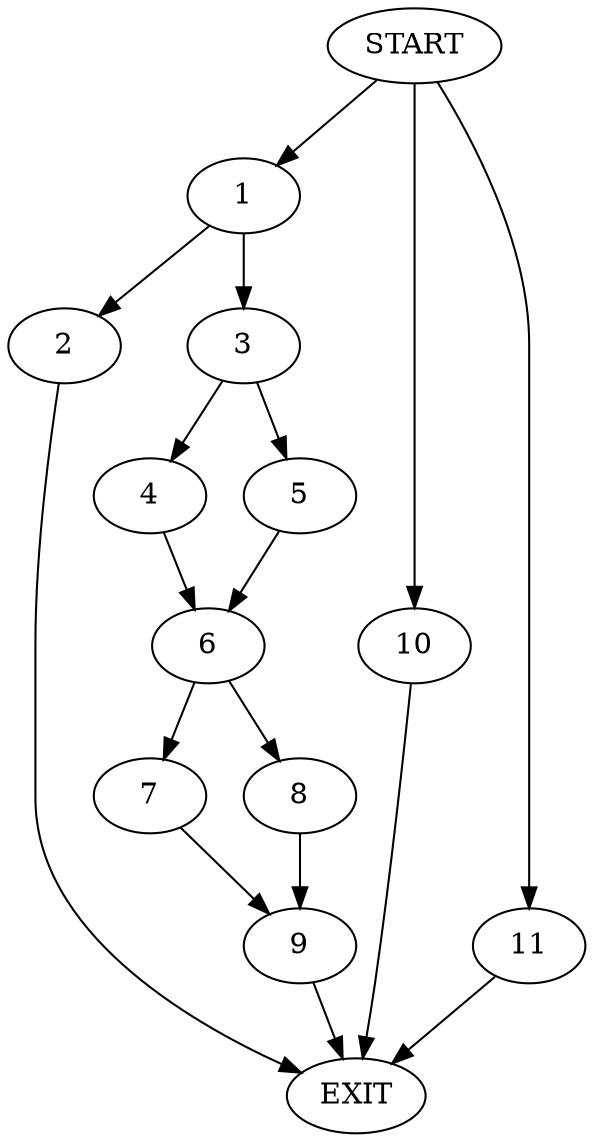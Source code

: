 digraph {
0 [label="START"]
12 [label="EXIT"]
0 -> 1
1 -> 2
1 -> 3
3 -> 4
3 -> 5
2 -> 12
4 -> 6
5 -> 6
6 -> 7
6 -> 8
7 -> 9
8 -> 9
9 -> 12
0 -> 10
10 -> 12
0 -> 11
11 -> 12
}
